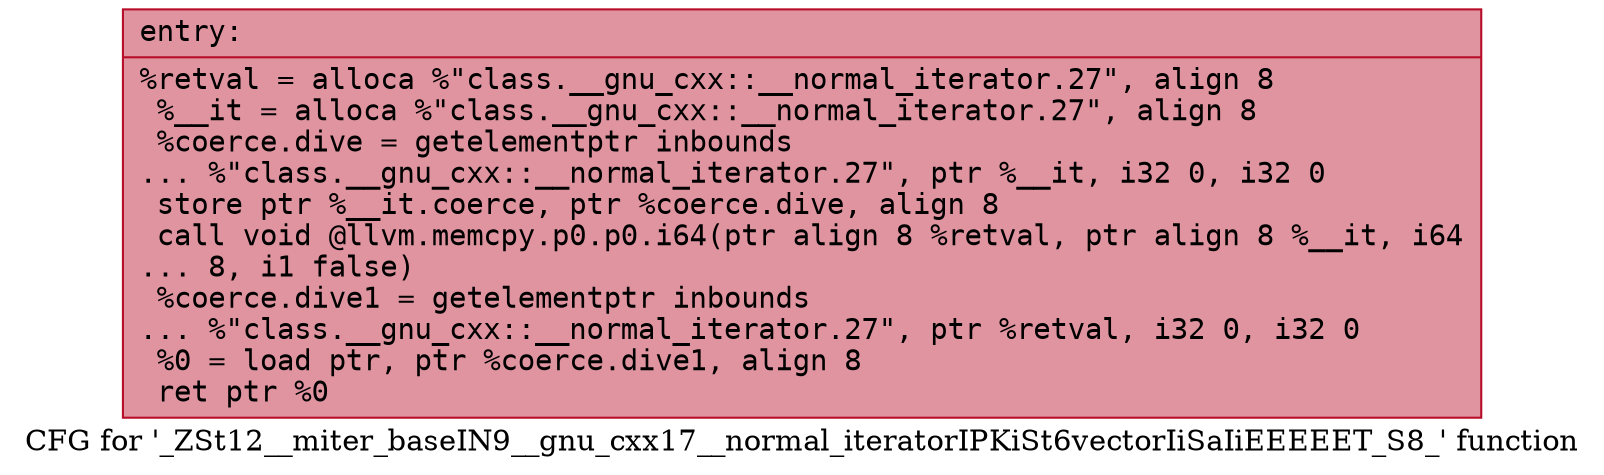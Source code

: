 digraph "CFG for '_ZSt12__miter_baseIN9__gnu_cxx17__normal_iteratorIPKiSt6vectorIiSaIiEEEEET_S8_' function" {
	label="CFG for '_ZSt12__miter_baseIN9__gnu_cxx17__normal_iteratorIPKiSt6vectorIiSaIiEEEEET_S8_' function";

	Node0x56307d77c7f0 [shape=record,color="#b70d28ff", style=filled, fillcolor="#b70d2870" fontname="Courier",label="{entry:\l|  %retval = alloca %\"class.__gnu_cxx::__normal_iterator.27\", align 8\l  %__it = alloca %\"class.__gnu_cxx::__normal_iterator.27\", align 8\l  %coerce.dive = getelementptr inbounds\l... %\"class.__gnu_cxx::__normal_iterator.27\", ptr %__it, i32 0, i32 0\l  store ptr %__it.coerce, ptr %coerce.dive, align 8\l  call void @llvm.memcpy.p0.p0.i64(ptr align 8 %retval, ptr align 8 %__it, i64\l... 8, i1 false)\l  %coerce.dive1 = getelementptr inbounds\l... %\"class.__gnu_cxx::__normal_iterator.27\", ptr %retval, i32 0, i32 0\l  %0 = load ptr, ptr %coerce.dive1, align 8\l  ret ptr %0\l}"];
}
